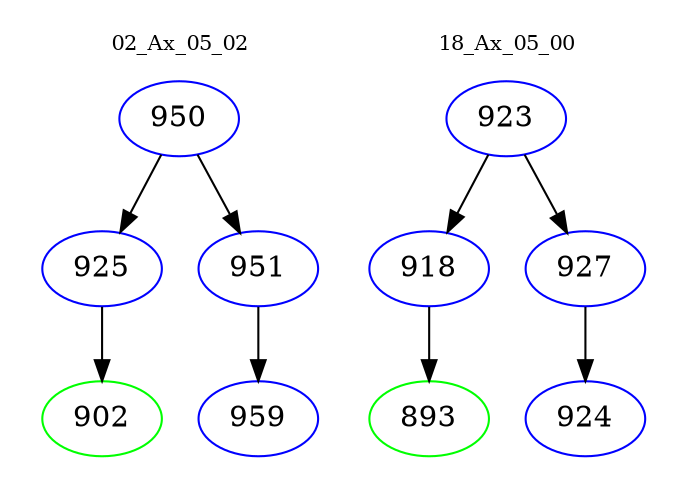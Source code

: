 digraph{
subgraph cluster_0 {
color = white
label = "02_Ax_05_02";
fontsize=10;
T0_950 [label="950", color="blue"]
T0_950 -> T0_925 [color="black"]
T0_925 [label="925", color="blue"]
T0_925 -> T0_902 [color="black"]
T0_902 [label="902", color="green"]
T0_950 -> T0_951 [color="black"]
T0_951 [label="951", color="blue"]
T0_951 -> T0_959 [color="black"]
T0_959 [label="959", color="blue"]
}
subgraph cluster_1 {
color = white
label = "18_Ax_05_00";
fontsize=10;
T1_923 [label="923", color="blue"]
T1_923 -> T1_918 [color="black"]
T1_918 [label="918", color="blue"]
T1_918 -> T1_893 [color="black"]
T1_893 [label="893", color="green"]
T1_923 -> T1_927 [color="black"]
T1_927 [label="927", color="blue"]
T1_927 -> T1_924 [color="black"]
T1_924 [label="924", color="blue"]
}
}

